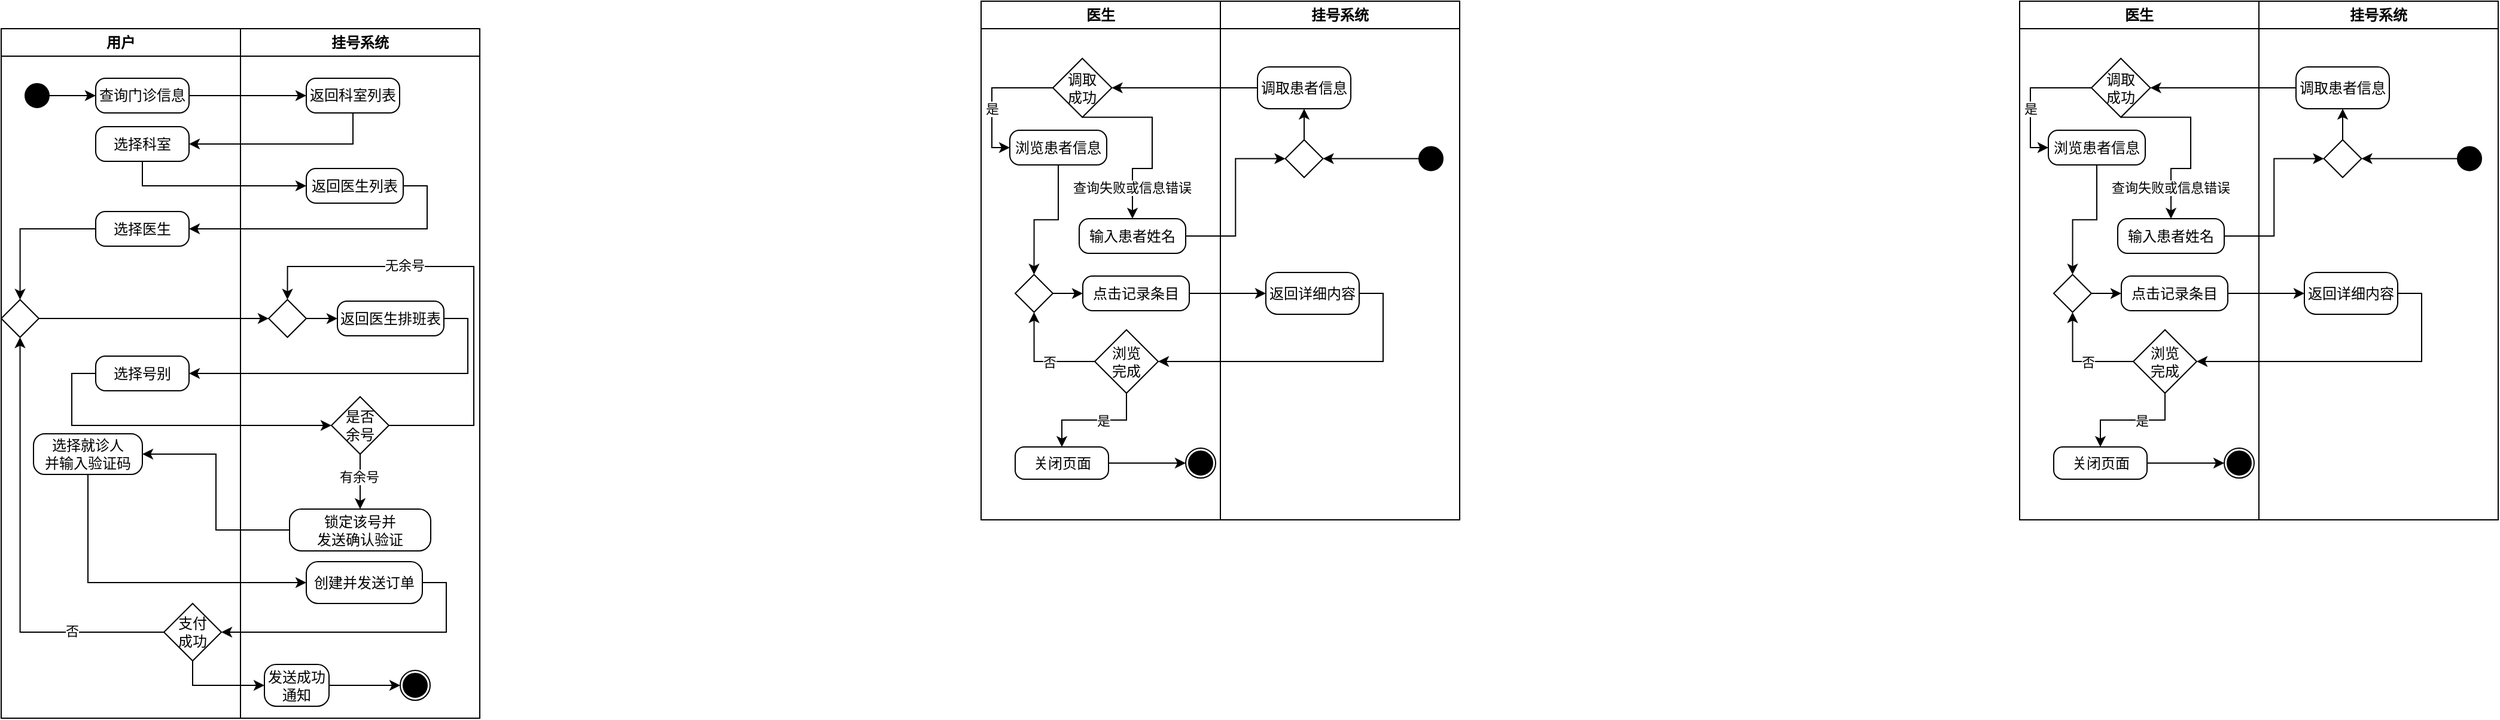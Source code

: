 <mxfile version="28.2.7">
  <diagram name="Page-1" id="m8YJ7M3NrXrs17z00opw">
    <mxGraphModel dx="1296" dy="766" grid="0" gridSize="10" guides="1" tooltips="1" connect="1" arrows="1" fold="1" page="1" pageScale="1" pageWidth="850" pageHeight="1100" math="0" shadow="0">
      <root>
        <mxCell id="0" />
        <mxCell id="1" parent="0" />
        <mxCell id="Ey9r9QP1_tiHGcjfpMWg-1" value="用户" style="swimlane;whiteSpace=wrap;html=1;" vertex="1" parent="1">
          <mxGeometry x="56" y="70" width="200" height="577" as="geometry" />
        </mxCell>
        <mxCell id="Ey9r9QP1_tiHGcjfpMWg-6" style="edgeStyle=orthogonalEdgeStyle;rounded=0;orthogonalLoop=1;jettySize=auto;html=1;exitX=1;exitY=0.5;exitDx=0;exitDy=0;entryX=0;entryY=0.5;entryDx=0;entryDy=0;" edge="1" parent="Ey9r9QP1_tiHGcjfpMWg-1" source="Ey9r9QP1_tiHGcjfpMWg-4" target="Ey9r9QP1_tiHGcjfpMWg-5">
          <mxGeometry relative="1" as="geometry" />
        </mxCell>
        <mxCell id="Ey9r9QP1_tiHGcjfpMWg-4" value="" style="ellipse;whiteSpace=wrap;html=1;aspect=fixed;fillColor=#000000;" vertex="1" parent="Ey9r9QP1_tiHGcjfpMWg-1">
          <mxGeometry x="20" y="46" width="20" height="20" as="geometry" />
        </mxCell>
        <mxCell id="Ey9r9QP1_tiHGcjfpMWg-5" value="查询门诊信息" style="rounded=1;whiteSpace=wrap;html=1;arcSize=28;" vertex="1" parent="Ey9r9QP1_tiHGcjfpMWg-1">
          <mxGeometry x="79" y="41.5" width="78" height="29" as="geometry" />
        </mxCell>
        <mxCell id="Ey9r9QP1_tiHGcjfpMWg-9" value="选择科室" style="rounded=1;whiteSpace=wrap;html=1;arcSize=28;" vertex="1" parent="Ey9r9QP1_tiHGcjfpMWg-1">
          <mxGeometry x="79" y="82" width="78" height="29" as="geometry" />
        </mxCell>
        <mxCell id="Ey9r9QP1_tiHGcjfpMWg-13" value="选择医生" style="rounded=1;whiteSpace=wrap;html=1;arcSize=28;" vertex="1" parent="Ey9r9QP1_tiHGcjfpMWg-1">
          <mxGeometry x="79" y="153" width="78" height="29" as="geometry" />
        </mxCell>
        <mxCell id="Ey9r9QP1_tiHGcjfpMWg-18" value="选择号别" style="rounded=1;whiteSpace=wrap;html=1;arcSize=28;" vertex="1" parent="Ey9r9QP1_tiHGcjfpMWg-1">
          <mxGeometry x="79" y="274" width="78" height="29" as="geometry" />
        </mxCell>
        <mxCell id="Ey9r9QP1_tiHGcjfpMWg-31" value="选择就诊人&lt;div&gt;并输入验证码&lt;/div&gt;" style="rounded=1;whiteSpace=wrap;html=1;arcSize=28;" vertex="1" parent="Ey9r9QP1_tiHGcjfpMWg-1">
          <mxGeometry x="27" y="339" width="91" height="34" as="geometry" />
        </mxCell>
        <mxCell id="Ey9r9QP1_tiHGcjfpMWg-36" style="edgeStyle=orthogonalEdgeStyle;rounded=0;orthogonalLoop=1;jettySize=auto;html=1;entryX=0.5;entryY=1;entryDx=0;entryDy=0;" edge="1" parent="Ey9r9QP1_tiHGcjfpMWg-1" source="Ey9r9QP1_tiHGcjfpMWg-34" target="Ey9r9QP1_tiHGcjfpMWg-37">
          <mxGeometry relative="1" as="geometry">
            <mxPoint x="10.722" y="247.105" as="targetPoint" />
          </mxGeometry>
        </mxCell>
        <mxCell id="Ey9r9QP1_tiHGcjfpMWg-39" value="否" style="edgeLabel;html=1;align=center;verticalAlign=middle;resizable=0;points=[];" vertex="1" connectable="0" parent="Ey9r9QP1_tiHGcjfpMWg-36">
          <mxGeometry x="-0.579" y="-1" relative="1" as="geometry">
            <mxPoint as="offset" />
          </mxGeometry>
        </mxCell>
        <mxCell id="Ey9r9QP1_tiHGcjfpMWg-34" value="支付&lt;div&gt;成功&lt;/div&gt;" style="rhombus;whiteSpace=wrap;html=1;" vertex="1" parent="Ey9r9QP1_tiHGcjfpMWg-1">
          <mxGeometry x="136" y="481" width="48" height="48" as="geometry" />
        </mxCell>
        <mxCell id="Ey9r9QP1_tiHGcjfpMWg-37" value="" style="rhombus;whiteSpace=wrap;html=1;" vertex="1" parent="Ey9r9QP1_tiHGcjfpMWg-1">
          <mxGeometry y="226.75" width="31.5" height="31.5" as="geometry" />
        </mxCell>
        <mxCell id="Ey9r9QP1_tiHGcjfpMWg-17" style="edgeStyle=orthogonalEdgeStyle;rounded=0;orthogonalLoop=1;jettySize=auto;html=1;exitX=0;exitY=0.5;exitDx=0;exitDy=0;entryX=0.5;entryY=0;entryDx=0;entryDy=0;" edge="1" parent="Ey9r9QP1_tiHGcjfpMWg-1" source="Ey9r9QP1_tiHGcjfpMWg-13" target="Ey9r9QP1_tiHGcjfpMWg-37">
          <mxGeometry relative="1" as="geometry" />
        </mxCell>
        <mxCell id="Ey9r9QP1_tiHGcjfpMWg-3" value="挂号系统" style="swimlane;whiteSpace=wrap;html=1;" vertex="1" parent="1">
          <mxGeometry x="256" y="70" width="200" height="577" as="geometry" />
        </mxCell>
        <mxCell id="Ey9r9QP1_tiHGcjfpMWg-7" value="返回科室列表" style="rounded=1;whiteSpace=wrap;html=1;arcSize=28;" vertex="1" parent="Ey9r9QP1_tiHGcjfpMWg-3">
          <mxGeometry x="55" y="41.5" width="78" height="29" as="geometry" />
        </mxCell>
        <mxCell id="Ey9r9QP1_tiHGcjfpMWg-11" value="返回医生列表" style="rounded=1;whiteSpace=wrap;html=1;arcSize=28;" vertex="1" parent="Ey9r9QP1_tiHGcjfpMWg-3">
          <mxGeometry x="55" y="117" width="81" height="29" as="geometry" />
        </mxCell>
        <mxCell id="Ey9r9QP1_tiHGcjfpMWg-16" value="返回医生排班表" style="rounded=1;whiteSpace=wrap;html=1;arcSize=28;" vertex="1" parent="Ey9r9QP1_tiHGcjfpMWg-3">
          <mxGeometry x="81" y="228" width="89" height="29" as="geometry" />
        </mxCell>
        <mxCell id="Ey9r9QP1_tiHGcjfpMWg-24" style="edgeStyle=orthogonalEdgeStyle;rounded=0;orthogonalLoop=1;jettySize=auto;html=1;exitX=1;exitY=0.5;exitDx=0;exitDy=0;entryX=0.5;entryY=0;entryDx=0;entryDy=0;" edge="1" parent="Ey9r9QP1_tiHGcjfpMWg-3" source="Ey9r9QP1_tiHGcjfpMWg-20" target="Ey9r9QP1_tiHGcjfpMWg-22">
          <mxGeometry relative="1" as="geometry">
            <Array as="points">
              <mxPoint x="195" y="332" />
              <mxPoint x="195" y="199" />
              <mxPoint x="39" y="199" />
            </Array>
          </mxGeometry>
        </mxCell>
        <mxCell id="Ey9r9QP1_tiHGcjfpMWg-25" value="无余号" style="edgeLabel;html=1;align=center;verticalAlign=middle;resizable=0;points=[];" vertex="1" connectable="0" parent="Ey9r9QP1_tiHGcjfpMWg-24">
          <mxGeometry x="0.356" y="-1" relative="1" as="geometry">
            <mxPoint as="offset" />
          </mxGeometry>
        </mxCell>
        <mxCell id="Ey9r9QP1_tiHGcjfpMWg-27" style="edgeStyle=orthogonalEdgeStyle;rounded=0;orthogonalLoop=1;jettySize=auto;html=1;exitX=0.5;exitY=1;exitDx=0;exitDy=0;entryX=0.5;entryY=0;entryDx=0;entryDy=0;" edge="1" parent="Ey9r9QP1_tiHGcjfpMWg-3" source="Ey9r9QP1_tiHGcjfpMWg-20" target="Ey9r9QP1_tiHGcjfpMWg-29">
          <mxGeometry relative="1" as="geometry">
            <mxPoint x="100.143" y="404.873" as="targetPoint" />
          </mxGeometry>
        </mxCell>
        <mxCell id="Ey9r9QP1_tiHGcjfpMWg-28" value="有余号" style="edgeLabel;html=1;align=center;verticalAlign=middle;resizable=0;points=[];" vertex="1" connectable="0" parent="Ey9r9QP1_tiHGcjfpMWg-27">
          <mxGeometry x="-0.197" y="-1" relative="1" as="geometry">
            <mxPoint as="offset" />
          </mxGeometry>
        </mxCell>
        <mxCell id="Ey9r9QP1_tiHGcjfpMWg-20" value="是否&lt;div&gt;余号&lt;/div&gt;" style="rhombus;whiteSpace=wrap;html=1;" vertex="1" parent="Ey9r9QP1_tiHGcjfpMWg-3">
          <mxGeometry x="76" y="308" width="48" height="48" as="geometry" />
        </mxCell>
        <mxCell id="Ey9r9QP1_tiHGcjfpMWg-23" style="edgeStyle=orthogonalEdgeStyle;rounded=0;orthogonalLoop=1;jettySize=auto;html=1;entryX=0;entryY=0.5;entryDx=0;entryDy=0;" edge="1" parent="Ey9r9QP1_tiHGcjfpMWg-3" source="Ey9r9QP1_tiHGcjfpMWg-22" target="Ey9r9QP1_tiHGcjfpMWg-16">
          <mxGeometry relative="1" as="geometry" />
        </mxCell>
        <mxCell id="Ey9r9QP1_tiHGcjfpMWg-22" value="" style="rhombus;whiteSpace=wrap;html=1;" vertex="1" parent="Ey9r9QP1_tiHGcjfpMWg-3">
          <mxGeometry x="23.5" y="226.75" width="31.5" height="31.5" as="geometry" />
        </mxCell>
        <mxCell id="Ey9r9QP1_tiHGcjfpMWg-29" value="锁定该号并&lt;div&gt;发送确认验证&lt;/div&gt;" style="rounded=1;whiteSpace=wrap;html=1;arcSize=28;" vertex="1" parent="Ey9r9QP1_tiHGcjfpMWg-3">
          <mxGeometry x="41" y="402" width="118" height="35" as="geometry" />
        </mxCell>
        <mxCell id="Ey9r9QP1_tiHGcjfpMWg-32" value="创建并发送订单" style="rounded=1;whiteSpace=wrap;html=1;arcSize=28;" vertex="1" parent="Ey9r9QP1_tiHGcjfpMWg-3">
          <mxGeometry x="55" y="446" width="97" height="35" as="geometry" />
        </mxCell>
        <mxCell id="Ey9r9QP1_tiHGcjfpMWg-46" style="edgeStyle=orthogonalEdgeStyle;rounded=0;orthogonalLoop=1;jettySize=auto;html=1;exitX=1;exitY=0.5;exitDx=0;exitDy=0;entryX=0;entryY=0.5;entryDx=0;entryDy=0;" edge="1" parent="Ey9r9QP1_tiHGcjfpMWg-3" source="Ey9r9QP1_tiHGcjfpMWg-40" target="Ey9r9QP1_tiHGcjfpMWg-44">
          <mxGeometry relative="1" as="geometry" />
        </mxCell>
        <mxCell id="Ey9r9QP1_tiHGcjfpMWg-40" value="发送成功通知" style="rounded=1;whiteSpace=wrap;html=1;arcSize=28;" vertex="1" parent="Ey9r9QP1_tiHGcjfpMWg-3">
          <mxGeometry x="20" y="532" width="54" height="35" as="geometry" />
        </mxCell>
        <mxCell id="Ey9r9QP1_tiHGcjfpMWg-42" value="" style="ellipse;whiteSpace=wrap;html=1;aspect=fixed;fillColor=#000000;" vertex="1" parent="Ey9r9QP1_tiHGcjfpMWg-3">
          <mxGeometry x="136" y="539.5" width="20" height="20" as="geometry" />
        </mxCell>
        <mxCell id="Ey9r9QP1_tiHGcjfpMWg-44" value="" style="ellipse;whiteSpace=wrap;html=1;aspect=fixed;fillColor=none;" vertex="1" parent="Ey9r9QP1_tiHGcjfpMWg-3">
          <mxGeometry x="133.5" y="537" width="25" height="25" as="geometry" />
        </mxCell>
        <mxCell id="Ey9r9QP1_tiHGcjfpMWg-8" style="edgeStyle=orthogonalEdgeStyle;rounded=0;orthogonalLoop=1;jettySize=auto;html=1;exitX=1;exitY=0.5;exitDx=0;exitDy=0;entryX=0;entryY=0.5;entryDx=0;entryDy=0;" edge="1" parent="1" source="Ey9r9QP1_tiHGcjfpMWg-5" target="Ey9r9QP1_tiHGcjfpMWg-7">
          <mxGeometry relative="1" as="geometry" />
        </mxCell>
        <mxCell id="Ey9r9QP1_tiHGcjfpMWg-10" style="edgeStyle=orthogonalEdgeStyle;rounded=0;orthogonalLoop=1;jettySize=auto;html=1;exitX=0.5;exitY=1;exitDx=0;exitDy=0;entryX=1;entryY=0.5;entryDx=0;entryDy=0;" edge="1" parent="1" source="Ey9r9QP1_tiHGcjfpMWg-7" target="Ey9r9QP1_tiHGcjfpMWg-9">
          <mxGeometry relative="1" as="geometry" />
        </mxCell>
        <mxCell id="Ey9r9QP1_tiHGcjfpMWg-12" style="edgeStyle=orthogonalEdgeStyle;rounded=0;orthogonalLoop=1;jettySize=auto;html=1;exitX=0.5;exitY=1;exitDx=0;exitDy=0;entryX=0;entryY=0.5;entryDx=0;entryDy=0;" edge="1" parent="1" source="Ey9r9QP1_tiHGcjfpMWg-9" target="Ey9r9QP1_tiHGcjfpMWg-11">
          <mxGeometry relative="1" as="geometry" />
        </mxCell>
        <mxCell id="Ey9r9QP1_tiHGcjfpMWg-14" style="edgeStyle=orthogonalEdgeStyle;rounded=0;orthogonalLoop=1;jettySize=auto;html=1;exitX=1;exitY=0.5;exitDx=0;exitDy=0;entryX=1;entryY=0.5;entryDx=0;entryDy=0;" edge="1" parent="1" source="Ey9r9QP1_tiHGcjfpMWg-11" target="Ey9r9QP1_tiHGcjfpMWg-13">
          <mxGeometry relative="1" as="geometry" />
        </mxCell>
        <mxCell id="Ey9r9QP1_tiHGcjfpMWg-19" style="edgeStyle=orthogonalEdgeStyle;rounded=0;orthogonalLoop=1;jettySize=auto;html=1;exitX=1;exitY=0.5;exitDx=0;exitDy=0;entryX=1;entryY=0.5;entryDx=0;entryDy=0;" edge="1" parent="1" source="Ey9r9QP1_tiHGcjfpMWg-16" target="Ey9r9QP1_tiHGcjfpMWg-18">
          <mxGeometry relative="1" as="geometry" />
        </mxCell>
        <mxCell id="Ey9r9QP1_tiHGcjfpMWg-21" style="edgeStyle=orthogonalEdgeStyle;rounded=0;orthogonalLoop=1;jettySize=auto;html=1;exitX=0;exitY=0.5;exitDx=0;exitDy=0;entryX=0;entryY=0.5;entryDx=0;entryDy=0;" edge="1" parent="1" source="Ey9r9QP1_tiHGcjfpMWg-18" target="Ey9r9QP1_tiHGcjfpMWg-20">
          <mxGeometry relative="1" as="geometry" />
        </mxCell>
        <mxCell id="Ey9r9QP1_tiHGcjfpMWg-30" style="edgeStyle=orthogonalEdgeStyle;rounded=0;orthogonalLoop=1;jettySize=auto;html=1;entryX=1;entryY=0.5;entryDx=0;entryDy=0;" edge="1" parent="1" source="Ey9r9QP1_tiHGcjfpMWg-29" target="Ey9r9QP1_tiHGcjfpMWg-31">
          <mxGeometry relative="1" as="geometry">
            <mxPoint x="226.029" y="489.5" as="targetPoint" />
          </mxGeometry>
        </mxCell>
        <mxCell id="Ey9r9QP1_tiHGcjfpMWg-33" style="edgeStyle=orthogonalEdgeStyle;rounded=0;orthogonalLoop=1;jettySize=auto;html=1;exitX=0.5;exitY=1;exitDx=0;exitDy=0;entryX=0;entryY=0.5;entryDx=0;entryDy=0;" edge="1" parent="1" source="Ey9r9QP1_tiHGcjfpMWg-31" target="Ey9r9QP1_tiHGcjfpMWg-32">
          <mxGeometry relative="1" as="geometry" />
        </mxCell>
        <mxCell id="Ey9r9QP1_tiHGcjfpMWg-35" style="edgeStyle=orthogonalEdgeStyle;rounded=0;orthogonalLoop=1;jettySize=auto;html=1;exitX=1;exitY=0.5;exitDx=0;exitDy=0;entryX=1;entryY=0.5;entryDx=0;entryDy=0;" edge="1" parent="1" source="Ey9r9QP1_tiHGcjfpMWg-32" target="Ey9r9QP1_tiHGcjfpMWg-34">
          <mxGeometry relative="1" as="geometry" />
        </mxCell>
        <mxCell id="Ey9r9QP1_tiHGcjfpMWg-38" style="edgeStyle=orthogonalEdgeStyle;rounded=0;orthogonalLoop=1;jettySize=auto;html=1;exitX=1;exitY=0.5;exitDx=0;exitDy=0;entryX=0;entryY=0.5;entryDx=0;entryDy=0;" edge="1" parent="1" source="Ey9r9QP1_tiHGcjfpMWg-37" target="Ey9r9QP1_tiHGcjfpMWg-22">
          <mxGeometry relative="1" as="geometry" />
        </mxCell>
        <mxCell id="Ey9r9QP1_tiHGcjfpMWg-41" style="edgeStyle=orthogonalEdgeStyle;rounded=0;orthogonalLoop=1;jettySize=auto;html=1;exitX=0.5;exitY=1;exitDx=0;exitDy=0;entryX=0;entryY=0.5;entryDx=0;entryDy=0;" edge="1" parent="1" source="Ey9r9QP1_tiHGcjfpMWg-34" target="Ey9r9QP1_tiHGcjfpMWg-40">
          <mxGeometry relative="1" as="geometry" />
        </mxCell>
        <mxCell id="Ey9r9QP1_tiHGcjfpMWg-47" value="医生" style="swimlane;whiteSpace=wrap;html=1;" vertex="1" parent="1">
          <mxGeometry x="875" y="47" width="200" height="434" as="geometry" />
        </mxCell>
        <mxCell id="Ey9r9QP1_tiHGcjfpMWg-90" style="edgeStyle=orthogonalEdgeStyle;rounded=0;orthogonalLoop=1;jettySize=auto;html=1;exitX=0;exitY=0.5;exitDx=0;exitDy=0;entryX=0;entryY=0.5;entryDx=0;entryDy=0;" edge="1" parent="Ey9r9QP1_tiHGcjfpMWg-47" source="Ey9r9QP1_tiHGcjfpMWg-88" target="Ey9r9QP1_tiHGcjfpMWg-62">
          <mxGeometry relative="1" as="geometry">
            <Array as="points">
              <mxPoint x="9" y="73" />
              <mxPoint x="9" y="123" />
            </Array>
          </mxGeometry>
        </mxCell>
        <mxCell id="Ey9r9QP1_tiHGcjfpMWg-91" value="是" style="edgeLabel;html=1;align=center;verticalAlign=middle;resizable=0;points=[];" vertex="1" connectable="0" parent="Ey9r9QP1_tiHGcjfpMWg-90">
          <mxGeometry x="-0.083" y="2" relative="1" as="geometry">
            <mxPoint x="-2" y="15" as="offset" />
          </mxGeometry>
        </mxCell>
        <mxCell id="Ey9r9QP1_tiHGcjfpMWg-94" style="edgeStyle=orthogonalEdgeStyle;rounded=0;orthogonalLoop=1;jettySize=auto;html=1;exitX=0.5;exitY=1;exitDx=0;exitDy=0;entryX=0.5;entryY=0;entryDx=0;entryDy=0;" edge="1" parent="Ey9r9QP1_tiHGcjfpMWg-47" source="Ey9r9QP1_tiHGcjfpMWg-88" target="Ey9r9QP1_tiHGcjfpMWg-93">
          <mxGeometry relative="1" as="geometry">
            <Array as="points">
              <mxPoint x="143" y="97" />
              <mxPoint x="143" y="140" />
              <mxPoint x="127" y="140" />
            </Array>
          </mxGeometry>
        </mxCell>
        <mxCell id="Ey9r9QP1_tiHGcjfpMWg-95" value="查询失败或信息错误" style="edgeLabel;html=1;align=center;verticalAlign=middle;resizable=0;points=[];" vertex="1" connectable="0" parent="Ey9r9QP1_tiHGcjfpMWg-94">
          <mxGeometry x="0.68" y="-1" relative="1" as="geometry">
            <mxPoint as="offset" />
          </mxGeometry>
        </mxCell>
        <mxCell id="Ey9r9QP1_tiHGcjfpMWg-88" value="调取&lt;div&gt;成功&lt;/div&gt;" style="rhombus;whiteSpace=wrap;html=1;" vertex="1" parent="Ey9r9QP1_tiHGcjfpMWg-47">
          <mxGeometry x="60" y="47.88" width="49.25" height="49.25" as="geometry" />
        </mxCell>
        <mxCell id="Ey9r9QP1_tiHGcjfpMWg-114" style="edgeStyle=orthogonalEdgeStyle;rounded=0;orthogonalLoop=1;jettySize=auto;html=1;exitX=0.5;exitY=1;exitDx=0;exitDy=0;entryX=0.5;entryY=0;entryDx=0;entryDy=0;" edge="1" parent="Ey9r9QP1_tiHGcjfpMWg-47" source="Ey9r9QP1_tiHGcjfpMWg-62" target="Ey9r9QP1_tiHGcjfpMWg-110">
          <mxGeometry relative="1" as="geometry" />
        </mxCell>
        <mxCell id="Ey9r9QP1_tiHGcjfpMWg-62" value="浏览患者信息" style="rounded=1;whiteSpace=wrap;html=1;arcSize=28;" vertex="1" parent="Ey9r9QP1_tiHGcjfpMWg-47">
          <mxGeometry x="24.0" y="108" width="81" height="29" as="geometry" />
        </mxCell>
        <mxCell id="Ey9r9QP1_tiHGcjfpMWg-93" value="输入患者姓名" style="rounded=1;whiteSpace=wrap;html=1;arcSize=28;" vertex="1" parent="Ey9r9QP1_tiHGcjfpMWg-47">
          <mxGeometry x="82" y="182" width="89" height="29" as="geometry" />
        </mxCell>
        <mxCell id="Ey9r9QP1_tiHGcjfpMWg-101" value="点击记录条目" style="rounded=1;whiteSpace=wrap;html=1;arcSize=28;" vertex="1" parent="Ey9r9QP1_tiHGcjfpMWg-47">
          <mxGeometry x="85" y="230" width="89" height="29" as="geometry" />
        </mxCell>
        <mxCell id="Ey9r9QP1_tiHGcjfpMWg-105" value="关闭页面" style="rounded=1;whiteSpace=wrap;html=1;arcSize=28;" vertex="1" parent="Ey9r9QP1_tiHGcjfpMWg-47">
          <mxGeometry x="28.5" y="373" width="78" height="27" as="geometry" />
        </mxCell>
        <mxCell id="Ey9r9QP1_tiHGcjfpMWg-108" style="edgeStyle=orthogonalEdgeStyle;rounded=0;orthogonalLoop=1;jettySize=auto;html=1;exitX=0.5;exitY=1;exitDx=0;exitDy=0;entryX=0.5;entryY=0;entryDx=0;entryDy=0;" edge="1" parent="Ey9r9QP1_tiHGcjfpMWg-47" source="Ey9r9QP1_tiHGcjfpMWg-106" target="Ey9r9QP1_tiHGcjfpMWg-105">
          <mxGeometry relative="1" as="geometry" />
        </mxCell>
        <mxCell id="Ey9r9QP1_tiHGcjfpMWg-109" value="是" style="edgeLabel;html=1;align=center;verticalAlign=middle;resizable=0;points=[];" vertex="1" connectable="0" parent="Ey9r9QP1_tiHGcjfpMWg-108">
          <mxGeometry x="-0.146" relative="1" as="geometry">
            <mxPoint as="offset" />
          </mxGeometry>
        </mxCell>
        <mxCell id="Ey9r9QP1_tiHGcjfpMWg-112" style="edgeStyle=orthogonalEdgeStyle;rounded=0;orthogonalLoop=1;jettySize=auto;html=1;exitX=0;exitY=0.5;exitDx=0;exitDy=0;entryX=0.5;entryY=1;entryDx=0;entryDy=0;" edge="1" parent="Ey9r9QP1_tiHGcjfpMWg-47" source="Ey9r9QP1_tiHGcjfpMWg-106" target="Ey9r9QP1_tiHGcjfpMWg-110">
          <mxGeometry relative="1" as="geometry" />
        </mxCell>
        <mxCell id="Ey9r9QP1_tiHGcjfpMWg-113" value="否" style="edgeLabel;html=1;align=center;verticalAlign=middle;resizable=0;points=[];" vertex="1" connectable="0" parent="Ey9r9QP1_tiHGcjfpMWg-112">
          <mxGeometry x="-0.16" relative="1" as="geometry">
            <mxPoint as="offset" />
          </mxGeometry>
        </mxCell>
        <mxCell id="Ey9r9QP1_tiHGcjfpMWg-106" value="浏览&lt;div&gt;完成&lt;/div&gt;" style="rhombus;whiteSpace=wrap;html=1;" vertex="1" parent="Ey9r9QP1_tiHGcjfpMWg-47">
          <mxGeometry x="95" y="275" width="53" height="53" as="geometry" />
        </mxCell>
        <mxCell id="Ey9r9QP1_tiHGcjfpMWg-111" style="edgeStyle=orthogonalEdgeStyle;rounded=0;orthogonalLoop=1;jettySize=auto;html=1;entryX=0;entryY=0.5;entryDx=0;entryDy=0;" edge="1" parent="Ey9r9QP1_tiHGcjfpMWg-47" source="Ey9r9QP1_tiHGcjfpMWg-110" target="Ey9r9QP1_tiHGcjfpMWg-101">
          <mxGeometry relative="1" as="geometry" />
        </mxCell>
        <mxCell id="Ey9r9QP1_tiHGcjfpMWg-110" value="" style="rhombus;whiteSpace=wrap;html=1;" vertex="1" parent="Ey9r9QP1_tiHGcjfpMWg-47">
          <mxGeometry x="28.5" y="228.75" width="31.5" height="31.5" as="geometry" />
        </mxCell>
        <mxCell id="Ey9r9QP1_tiHGcjfpMWg-75" value="" style="ellipse;whiteSpace=wrap;html=1;aspect=fixed;fillColor=#000000;" vertex="1" parent="Ey9r9QP1_tiHGcjfpMWg-47">
          <mxGeometry x="173.5" y="376.5" width="20" height="20" as="geometry" />
        </mxCell>
        <mxCell id="Ey9r9QP1_tiHGcjfpMWg-76" value="" style="ellipse;whiteSpace=wrap;html=1;aspect=fixed;fillColor=none;" vertex="1" parent="Ey9r9QP1_tiHGcjfpMWg-47">
          <mxGeometry x="171" y="374" width="25" height="25" as="geometry" />
        </mxCell>
        <mxCell id="Ey9r9QP1_tiHGcjfpMWg-73" style="edgeStyle=orthogonalEdgeStyle;rounded=0;orthogonalLoop=1;jettySize=auto;html=1;exitX=1;exitY=0.5;exitDx=0;exitDy=0;entryX=0;entryY=0.5;entryDx=0;entryDy=0;" edge="1" parent="Ey9r9QP1_tiHGcjfpMWg-47" source="Ey9r9QP1_tiHGcjfpMWg-105" target="Ey9r9QP1_tiHGcjfpMWg-76">
          <mxGeometry relative="1" as="geometry">
            <mxPoint x="156.63" y="549.5" as="sourcePoint" />
          </mxGeometry>
        </mxCell>
        <mxCell id="Ey9r9QP1_tiHGcjfpMWg-60" value="挂号系统" style="swimlane;whiteSpace=wrap;html=1;" vertex="1" parent="1">
          <mxGeometry x="1075" y="47" width="200" height="434" as="geometry" />
        </mxCell>
        <mxCell id="Ey9r9QP1_tiHGcjfpMWg-49" value="" style="ellipse;whiteSpace=wrap;html=1;aspect=fixed;fillColor=#000000;rotation=-180;" vertex="1" parent="Ey9r9QP1_tiHGcjfpMWg-60">
          <mxGeometry x="166" y="121.75" width="20" height="20" as="geometry" />
        </mxCell>
        <mxCell id="Ey9r9QP1_tiHGcjfpMWg-50" value="调取患者信息" style="rounded=1;whiteSpace=wrap;html=1;arcSize=28;" vertex="1" parent="Ey9r9QP1_tiHGcjfpMWg-60">
          <mxGeometry x="31" y="55" width="78" height="35" as="geometry" />
        </mxCell>
        <mxCell id="Ey9r9QP1_tiHGcjfpMWg-48" style="edgeStyle=orthogonalEdgeStyle;rounded=0;orthogonalLoop=1;jettySize=auto;html=1;exitX=1;exitY=0.5;exitDx=0;exitDy=0;entryX=1;entryY=0.5;entryDx=0;entryDy=0;" edge="1" parent="Ey9r9QP1_tiHGcjfpMWg-60" source="Ey9r9QP1_tiHGcjfpMWg-49" target="Ey9r9QP1_tiHGcjfpMWg-97">
          <mxGeometry relative="1" as="geometry" />
        </mxCell>
        <mxCell id="Ey9r9QP1_tiHGcjfpMWg-99" style="edgeStyle=orthogonalEdgeStyle;rounded=0;orthogonalLoop=1;jettySize=auto;html=1;exitX=0.5;exitY=0;exitDx=0;exitDy=0;" edge="1" parent="Ey9r9QP1_tiHGcjfpMWg-60" source="Ey9r9QP1_tiHGcjfpMWg-97" target="Ey9r9QP1_tiHGcjfpMWg-50">
          <mxGeometry relative="1" as="geometry" />
        </mxCell>
        <mxCell id="Ey9r9QP1_tiHGcjfpMWg-97" value="" style="rhombus;whiteSpace=wrap;html=1;" vertex="1" parent="Ey9r9QP1_tiHGcjfpMWg-60">
          <mxGeometry x="54.25" y="116" width="31.5" height="31.5" as="geometry" />
        </mxCell>
        <mxCell id="Ey9r9QP1_tiHGcjfpMWg-103" value="返回详细内容" style="rounded=1;whiteSpace=wrap;html=1;arcSize=28;" vertex="1" parent="Ey9r9QP1_tiHGcjfpMWg-60">
          <mxGeometry x="38" y="227" width="78" height="35" as="geometry" />
        </mxCell>
        <mxCell id="Ey9r9QP1_tiHGcjfpMWg-89" style="edgeStyle=orthogonalEdgeStyle;rounded=0;orthogonalLoop=1;jettySize=auto;html=1;exitX=0;exitY=0.5;exitDx=0;exitDy=0;entryX=1;entryY=0.5;entryDx=0;entryDy=0;" edge="1" parent="1" source="Ey9r9QP1_tiHGcjfpMWg-50" target="Ey9r9QP1_tiHGcjfpMWg-88">
          <mxGeometry relative="1" as="geometry" />
        </mxCell>
        <mxCell id="Ey9r9QP1_tiHGcjfpMWg-100" style="edgeStyle=orthogonalEdgeStyle;rounded=0;orthogonalLoop=1;jettySize=auto;html=1;exitX=1;exitY=0.5;exitDx=0;exitDy=0;entryX=0;entryY=0.5;entryDx=0;entryDy=0;" edge="1" parent="1" source="Ey9r9QP1_tiHGcjfpMWg-93" target="Ey9r9QP1_tiHGcjfpMWg-97">
          <mxGeometry relative="1" as="geometry" />
        </mxCell>
        <mxCell id="Ey9r9QP1_tiHGcjfpMWg-104" style="edgeStyle=orthogonalEdgeStyle;rounded=0;orthogonalLoop=1;jettySize=auto;html=1;exitX=1;exitY=0.5;exitDx=0;exitDy=0;entryX=0;entryY=0.5;entryDx=0;entryDy=0;" edge="1" parent="1" source="Ey9r9QP1_tiHGcjfpMWg-101" target="Ey9r9QP1_tiHGcjfpMWg-103">
          <mxGeometry relative="1" as="geometry" />
        </mxCell>
        <mxCell id="Ey9r9QP1_tiHGcjfpMWg-107" style="edgeStyle=orthogonalEdgeStyle;rounded=0;orthogonalLoop=1;jettySize=auto;html=1;exitX=1;exitY=0.5;exitDx=0;exitDy=0;entryX=1;entryY=0.5;entryDx=0;entryDy=0;" edge="1" parent="1" source="Ey9r9QP1_tiHGcjfpMWg-103" target="Ey9r9QP1_tiHGcjfpMWg-106">
          <mxGeometry relative="1" as="geometry" />
        </mxCell>
        <mxCell id="Ey9r9QP1_tiHGcjfpMWg-115" value="医生" style="swimlane;whiteSpace=wrap;html=1;" vertex="1" parent="1">
          <mxGeometry x="1743" y="47" width="200" height="434" as="geometry" />
        </mxCell>
        <mxCell id="Ey9r9QP1_tiHGcjfpMWg-116" style="edgeStyle=orthogonalEdgeStyle;rounded=0;orthogonalLoop=1;jettySize=auto;html=1;exitX=0;exitY=0.5;exitDx=0;exitDy=0;entryX=0;entryY=0.5;entryDx=0;entryDy=0;" edge="1" parent="Ey9r9QP1_tiHGcjfpMWg-115" source="Ey9r9QP1_tiHGcjfpMWg-120" target="Ey9r9QP1_tiHGcjfpMWg-122">
          <mxGeometry relative="1" as="geometry">
            <Array as="points">
              <mxPoint x="9" y="73" />
              <mxPoint x="9" y="123" />
            </Array>
          </mxGeometry>
        </mxCell>
        <mxCell id="Ey9r9QP1_tiHGcjfpMWg-117" value="是" style="edgeLabel;html=1;align=center;verticalAlign=middle;resizable=0;points=[];" vertex="1" connectable="0" parent="Ey9r9QP1_tiHGcjfpMWg-116">
          <mxGeometry x="-0.083" y="2" relative="1" as="geometry">
            <mxPoint x="-2" y="15" as="offset" />
          </mxGeometry>
        </mxCell>
        <mxCell id="Ey9r9QP1_tiHGcjfpMWg-118" style="edgeStyle=orthogonalEdgeStyle;rounded=0;orthogonalLoop=1;jettySize=auto;html=1;exitX=0.5;exitY=1;exitDx=0;exitDy=0;entryX=0.5;entryY=0;entryDx=0;entryDy=0;" edge="1" parent="Ey9r9QP1_tiHGcjfpMWg-115" source="Ey9r9QP1_tiHGcjfpMWg-120" target="Ey9r9QP1_tiHGcjfpMWg-123">
          <mxGeometry relative="1" as="geometry">
            <Array as="points">
              <mxPoint x="143" y="97" />
              <mxPoint x="143" y="140" />
              <mxPoint x="127" y="140" />
            </Array>
          </mxGeometry>
        </mxCell>
        <mxCell id="Ey9r9QP1_tiHGcjfpMWg-119" value="查询失败或信息错误" style="edgeLabel;html=1;align=center;verticalAlign=middle;resizable=0;points=[];" vertex="1" connectable="0" parent="Ey9r9QP1_tiHGcjfpMWg-118">
          <mxGeometry x="0.68" y="-1" relative="1" as="geometry">
            <mxPoint as="offset" />
          </mxGeometry>
        </mxCell>
        <mxCell id="Ey9r9QP1_tiHGcjfpMWg-120" value="调取&lt;div&gt;成功&lt;/div&gt;" style="rhombus;whiteSpace=wrap;html=1;" vertex="1" parent="Ey9r9QP1_tiHGcjfpMWg-115">
          <mxGeometry x="60" y="47.88" width="49.25" height="49.25" as="geometry" />
        </mxCell>
        <mxCell id="Ey9r9QP1_tiHGcjfpMWg-121" style="edgeStyle=orthogonalEdgeStyle;rounded=0;orthogonalLoop=1;jettySize=auto;html=1;exitX=0.5;exitY=1;exitDx=0;exitDy=0;entryX=0.5;entryY=0;entryDx=0;entryDy=0;" edge="1" parent="Ey9r9QP1_tiHGcjfpMWg-115" source="Ey9r9QP1_tiHGcjfpMWg-122" target="Ey9r9QP1_tiHGcjfpMWg-132">
          <mxGeometry relative="1" as="geometry" />
        </mxCell>
        <mxCell id="Ey9r9QP1_tiHGcjfpMWg-122" value="浏览患者信息" style="rounded=1;whiteSpace=wrap;html=1;arcSize=28;" vertex="1" parent="Ey9r9QP1_tiHGcjfpMWg-115">
          <mxGeometry x="24.0" y="108" width="81" height="29" as="geometry" />
        </mxCell>
        <mxCell id="Ey9r9QP1_tiHGcjfpMWg-123" value="输入患者姓名" style="rounded=1;whiteSpace=wrap;html=1;arcSize=28;" vertex="1" parent="Ey9r9QP1_tiHGcjfpMWg-115">
          <mxGeometry x="82" y="182" width="89" height="29" as="geometry" />
        </mxCell>
        <mxCell id="Ey9r9QP1_tiHGcjfpMWg-124" value="点击记录条目" style="rounded=1;whiteSpace=wrap;html=1;arcSize=28;" vertex="1" parent="Ey9r9QP1_tiHGcjfpMWg-115">
          <mxGeometry x="85" y="230" width="89" height="29" as="geometry" />
        </mxCell>
        <mxCell id="Ey9r9QP1_tiHGcjfpMWg-125" value="关闭页面" style="rounded=1;whiteSpace=wrap;html=1;arcSize=28;" vertex="1" parent="Ey9r9QP1_tiHGcjfpMWg-115">
          <mxGeometry x="28.5" y="373" width="78" height="27" as="geometry" />
        </mxCell>
        <mxCell id="Ey9r9QP1_tiHGcjfpMWg-126" style="edgeStyle=orthogonalEdgeStyle;rounded=0;orthogonalLoop=1;jettySize=auto;html=1;exitX=0.5;exitY=1;exitDx=0;exitDy=0;entryX=0.5;entryY=0;entryDx=0;entryDy=0;" edge="1" parent="Ey9r9QP1_tiHGcjfpMWg-115" source="Ey9r9QP1_tiHGcjfpMWg-130" target="Ey9r9QP1_tiHGcjfpMWg-125">
          <mxGeometry relative="1" as="geometry" />
        </mxCell>
        <mxCell id="Ey9r9QP1_tiHGcjfpMWg-127" value="是" style="edgeLabel;html=1;align=center;verticalAlign=middle;resizable=0;points=[];" vertex="1" connectable="0" parent="Ey9r9QP1_tiHGcjfpMWg-126">
          <mxGeometry x="-0.146" relative="1" as="geometry">
            <mxPoint as="offset" />
          </mxGeometry>
        </mxCell>
        <mxCell id="Ey9r9QP1_tiHGcjfpMWg-128" style="edgeStyle=orthogonalEdgeStyle;rounded=0;orthogonalLoop=1;jettySize=auto;html=1;exitX=0;exitY=0.5;exitDx=0;exitDy=0;entryX=0.5;entryY=1;entryDx=0;entryDy=0;" edge="1" parent="Ey9r9QP1_tiHGcjfpMWg-115" source="Ey9r9QP1_tiHGcjfpMWg-130" target="Ey9r9QP1_tiHGcjfpMWg-132">
          <mxGeometry relative="1" as="geometry" />
        </mxCell>
        <mxCell id="Ey9r9QP1_tiHGcjfpMWg-129" value="否" style="edgeLabel;html=1;align=center;verticalAlign=middle;resizable=0;points=[];" vertex="1" connectable="0" parent="Ey9r9QP1_tiHGcjfpMWg-128">
          <mxGeometry x="-0.16" relative="1" as="geometry">
            <mxPoint as="offset" />
          </mxGeometry>
        </mxCell>
        <mxCell id="Ey9r9QP1_tiHGcjfpMWg-130" value="浏览&lt;div&gt;完成&lt;/div&gt;" style="rhombus;whiteSpace=wrap;html=1;" vertex="1" parent="Ey9r9QP1_tiHGcjfpMWg-115">
          <mxGeometry x="95" y="275" width="53" height="53" as="geometry" />
        </mxCell>
        <mxCell id="Ey9r9QP1_tiHGcjfpMWg-131" style="edgeStyle=orthogonalEdgeStyle;rounded=0;orthogonalLoop=1;jettySize=auto;html=1;entryX=0;entryY=0.5;entryDx=0;entryDy=0;" edge="1" parent="Ey9r9QP1_tiHGcjfpMWg-115" source="Ey9r9QP1_tiHGcjfpMWg-132" target="Ey9r9QP1_tiHGcjfpMWg-124">
          <mxGeometry relative="1" as="geometry" />
        </mxCell>
        <mxCell id="Ey9r9QP1_tiHGcjfpMWg-132" value="" style="rhombus;whiteSpace=wrap;html=1;" vertex="1" parent="Ey9r9QP1_tiHGcjfpMWg-115">
          <mxGeometry x="28.5" y="228.75" width="31.5" height="31.5" as="geometry" />
        </mxCell>
        <mxCell id="Ey9r9QP1_tiHGcjfpMWg-133" value="" style="ellipse;whiteSpace=wrap;html=1;aspect=fixed;fillColor=#000000;" vertex="1" parent="Ey9r9QP1_tiHGcjfpMWg-115">
          <mxGeometry x="173.5" y="376.5" width="20" height="20" as="geometry" />
        </mxCell>
        <mxCell id="Ey9r9QP1_tiHGcjfpMWg-134" value="" style="ellipse;whiteSpace=wrap;html=1;aspect=fixed;fillColor=none;" vertex="1" parent="Ey9r9QP1_tiHGcjfpMWg-115">
          <mxGeometry x="171" y="374" width="25" height="25" as="geometry" />
        </mxCell>
        <mxCell id="Ey9r9QP1_tiHGcjfpMWg-135" style="edgeStyle=orthogonalEdgeStyle;rounded=0;orthogonalLoop=1;jettySize=auto;html=1;exitX=1;exitY=0.5;exitDx=0;exitDy=0;entryX=0;entryY=0.5;entryDx=0;entryDy=0;" edge="1" parent="Ey9r9QP1_tiHGcjfpMWg-115" source="Ey9r9QP1_tiHGcjfpMWg-125" target="Ey9r9QP1_tiHGcjfpMWg-134">
          <mxGeometry relative="1" as="geometry">
            <mxPoint x="156.63" y="549.5" as="sourcePoint" />
          </mxGeometry>
        </mxCell>
        <mxCell id="Ey9r9QP1_tiHGcjfpMWg-136" value="挂号系统" style="swimlane;whiteSpace=wrap;html=1;" vertex="1" parent="1">
          <mxGeometry x="1943" y="47" width="200" height="434" as="geometry" />
        </mxCell>
        <mxCell id="Ey9r9QP1_tiHGcjfpMWg-137" value="" style="ellipse;whiteSpace=wrap;html=1;aspect=fixed;fillColor=#000000;rotation=-180;" vertex="1" parent="Ey9r9QP1_tiHGcjfpMWg-136">
          <mxGeometry x="166" y="121.75" width="20" height="20" as="geometry" />
        </mxCell>
        <mxCell id="Ey9r9QP1_tiHGcjfpMWg-138" value="调取患者信息" style="rounded=1;whiteSpace=wrap;html=1;arcSize=28;" vertex="1" parent="Ey9r9QP1_tiHGcjfpMWg-136">
          <mxGeometry x="31" y="55" width="78" height="35" as="geometry" />
        </mxCell>
        <mxCell id="Ey9r9QP1_tiHGcjfpMWg-139" style="edgeStyle=orthogonalEdgeStyle;rounded=0;orthogonalLoop=1;jettySize=auto;html=1;exitX=1;exitY=0.5;exitDx=0;exitDy=0;entryX=1;entryY=0.5;entryDx=0;entryDy=0;" edge="1" parent="Ey9r9QP1_tiHGcjfpMWg-136" source="Ey9r9QP1_tiHGcjfpMWg-137" target="Ey9r9QP1_tiHGcjfpMWg-141">
          <mxGeometry relative="1" as="geometry" />
        </mxCell>
        <mxCell id="Ey9r9QP1_tiHGcjfpMWg-140" style="edgeStyle=orthogonalEdgeStyle;rounded=0;orthogonalLoop=1;jettySize=auto;html=1;exitX=0.5;exitY=0;exitDx=0;exitDy=0;" edge="1" parent="Ey9r9QP1_tiHGcjfpMWg-136" source="Ey9r9QP1_tiHGcjfpMWg-141" target="Ey9r9QP1_tiHGcjfpMWg-138">
          <mxGeometry relative="1" as="geometry" />
        </mxCell>
        <mxCell id="Ey9r9QP1_tiHGcjfpMWg-141" value="" style="rhombus;whiteSpace=wrap;html=1;" vertex="1" parent="Ey9r9QP1_tiHGcjfpMWg-136">
          <mxGeometry x="54.25" y="116" width="31.5" height="31.5" as="geometry" />
        </mxCell>
        <mxCell id="Ey9r9QP1_tiHGcjfpMWg-142" value="返回详细内容" style="rounded=1;whiteSpace=wrap;html=1;arcSize=28;" vertex="1" parent="Ey9r9QP1_tiHGcjfpMWg-136">
          <mxGeometry x="38" y="227" width="78" height="35" as="geometry" />
        </mxCell>
        <mxCell id="Ey9r9QP1_tiHGcjfpMWg-143" style="edgeStyle=orthogonalEdgeStyle;rounded=0;orthogonalLoop=1;jettySize=auto;html=1;exitX=0;exitY=0.5;exitDx=0;exitDy=0;entryX=1;entryY=0.5;entryDx=0;entryDy=0;" edge="1" parent="1" source="Ey9r9QP1_tiHGcjfpMWg-138" target="Ey9r9QP1_tiHGcjfpMWg-120">
          <mxGeometry relative="1" as="geometry" />
        </mxCell>
        <mxCell id="Ey9r9QP1_tiHGcjfpMWg-144" style="edgeStyle=orthogonalEdgeStyle;rounded=0;orthogonalLoop=1;jettySize=auto;html=1;exitX=1;exitY=0.5;exitDx=0;exitDy=0;entryX=0;entryY=0.5;entryDx=0;entryDy=0;" edge="1" parent="1" source="Ey9r9QP1_tiHGcjfpMWg-123" target="Ey9r9QP1_tiHGcjfpMWg-141">
          <mxGeometry relative="1" as="geometry" />
        </mxCell>
        <mxCell id="Ey9r9QP1_tiHGcjfpMWg-145" style="edgeStyle=orthogonalEdgeStyle;rounded=0;orthogonalLoop=1;jettySize=auto;html=1;exitX=1;exitY=0.5;exitDx=0;exitDy=0;entryX=0;entryY=0.5;entryDx=0;entryDy=0;" edge="1" parent="1" source="Ey9r9QP1_tiHGcjfpMWg-124" target="Ey9r9QP1_tiHGcjfpMWg-142">
          <mxGeometry relative="1" as="geometry" />
        </mxCell>
        <mxCell id="Ey9r9QP1_tiHGcjfpMWg-146" style="edgeStyle=orthogonalEdgeStyle;rounded=0;orthogonalLoop=1;jettySize=auto;html=1;exitX=1;exitY=0.5;exitDx=0;exitDy=0;entryX=1;entryY=0.5;entryDx=0;entryDy=0;" edge="1" parent="1" source="Ey9r9QP1_tiHGcjfpMWg-142" target="Ey9r9QP1_tiHGcjfpMWg-130">
          <mxGeometry relative="1" as="geometry" />
        </mxCell>
      </root>
    </mxGraphModel>
  </diagram>
</mxfile>
